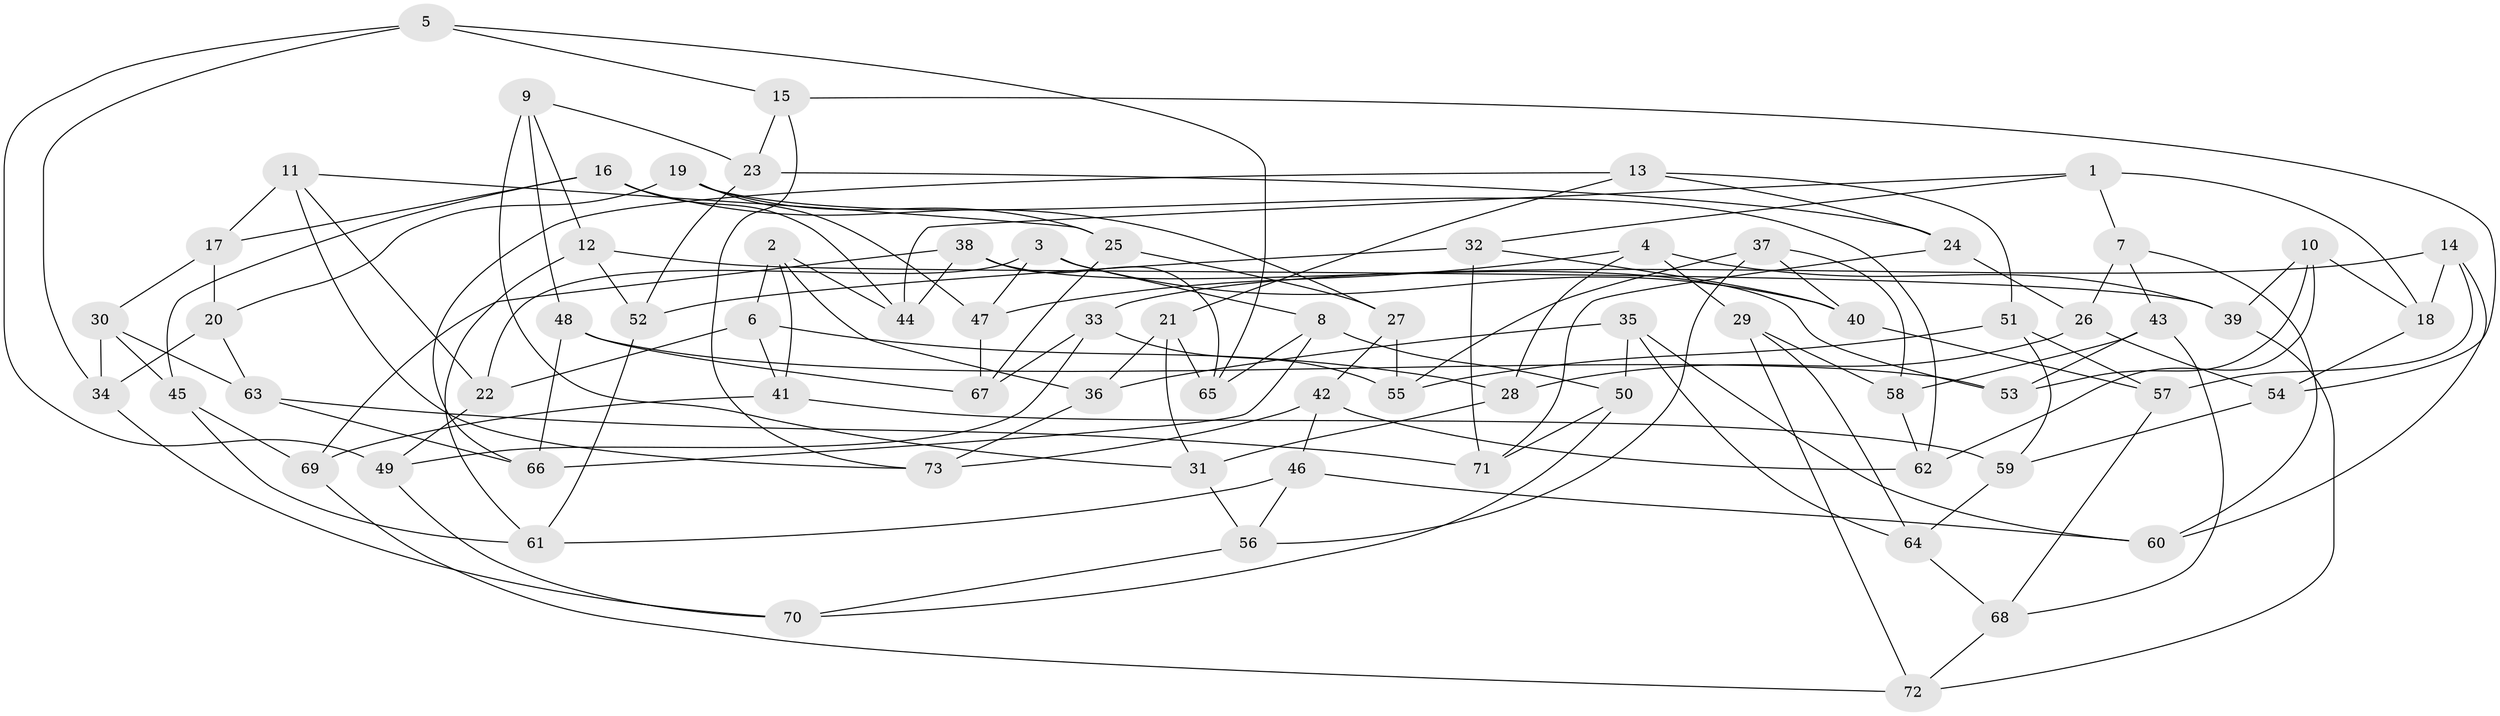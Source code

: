 // coarse degree distribution, {12: 0.019230769230769232, 4: 0.8461538461538461, 10: 0.019230769230769232, 5: 0.019230769230769232, 9: 0.019230769230769232, 3: 0.038461538461538464, 11: 0.038461538461538464}
// Generated by graph-tools (version 1.1) at 2025/54/03/04/25 22:54:02]
// undirected, 73 vertices, 146 edges
graph export_dot {
  node [color=gray90,style=filled];
  1;
  2;
  3;
  4;
  5;
  6;
  7;
  8;
  9;
  10;
  11;
  12;
  13;
  14;
  15;
  16;
  17;
  18;
  19;
  20;
  21;
  22;
  23;
  24;
  25;
  26;
  27;
  28;
  29;
  30;
  31;
  32;
  33;
  34;
  35;
  36;
  37;
  38;
  39;
  40;
  41;
  42;
  43;
  44;
  45;
  46;
  47;
  48;
  49;
  50;
  51;
  52;
  53;
  54;
  55;
  56;
  57;
  58;
  59;
  60;
  61;
  62;
  63;
  64;
  65;
  66;
  67;
  68;
  69;
  70;
  71;
  72;
  73;
  1 -- 32;
  1 -- 7;
  1 -- 44;
  1 -- 18;
  2 -- 44;
  2 -- 36;
  2 -- 6;
  2 -- 41;
  3 -- 8;
  3 -- 22;
  3 -- 40;
  3 -- 47;
  4 -- 28;
  4 -- 47;
  4 -- 29;
  4 -- 39;
  5 -- 34;
  5 -- 49;
  5 -- 65;
  5 -- 15;
  6 -- 22;
  6 -- 28;
  6 -- 41;
  7 -- 43;
  7 -- 60;
  7 -- 26;
  8 -- 66;
  8 -- 65;
  8 -- 50;
  9 -- 48;
  9 -- 31;
  9 -- 23;
  9 -- 12;
  10 -- 53;
  10 -- 39;
  10 -- 62;
  10 -- 18;
  11 -- 73;
  11 -- 25;
  11 -- 22;
  11 -- 17;
  12 -- 39;
  12 -- 61;
  12 -- 52;
  13 -- 51;
  13 -- 66;
  13 -- 24;
  13 -- 21;
  14 -- 18;
  14 -- 60;
  14 -- 33;
  14 -- 57;
  15 -- 23;
  15 -- 73;
  15 -- 54;
  16 -- 17;
  16 -- 44;
  16 -- 27;
  16 -- 45;
  17 -- 20;
  17 -- 30;
  18 -- 54;
  19 -- 25;
  19 -- 47;
  19 -- 62;
  19 -- 20;
  20 -- 34;
  20 -- 63;
  21 -- 36;
  21 -- 65;
  21 -- 31;
  22 -- 49;
  23 -- 24;
  23 -- 52;
  24 -- 26;
  24 -- 71;
  25 -- 27;
  25 -- 67;
  26 -- 28;
  26 -- 54;
  27 -- 55;
  27 -- 42;
  28 -- 31;
  29 -- 72;
  29 -- 58;
  29 -- 64;
  30 -- 63;
  30 -- 34;
  30 -- 45;
  31 -- 56;
  32 -- 71;
  32 -- 40;
  32 -- 52;
  33 -- 55;
  33 -- 49;
  33 -- 67;
  34 -- 70;
  35 -- 50;
  35 -- 64;
  35 -- 60;
  35 -- 36;
  36 -- 73;
  37 -- 58;
  37 -- 56;
  37 -- 55;
  37 -- 40;
  38 -- 44;
  38 -- 53;
  38 -- 69;
  38 -- 65;
  39 -- 72;
  40 -- 57;
  41 -- 69;
  41 -- 59;
  42 -- 46;
  42 -- 73;
  42 -- 62;
  43 -- 58;
  43 -- 68;
  43 -- 53;
  45 -- 69;
  45 -- 61;
  46 -- 61;
  46 -- 60;
  46 -- 56;
  47 -- 67;
  48 -- 53;
  48 -- 67;
  48 -- 66;
  49 -- 70;
  50 -- 71;
  50 -- 70;
  51 -- 55;
  51 -- 59;
  51 -- 57;
  52 -- 61;
  54 -- 59;
  56 -- 70;
  57 -- 68;
  58 -- 62;
  59 -- 64;
  63 -- 66;
  63 -- 71;
  64 -- 68;
  68 -- 72;
  69 -- 72;
}
